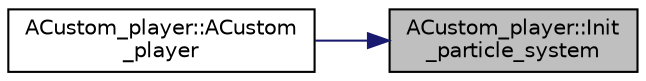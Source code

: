 digraph "ACustom_player::Init_particle_system"
{
 // LATEX_PDF_SIZE
  edge [fontname="Helvetica",fontsize="10",labelfontname="Helvetica",labelfontsize="10"];
  node [fontname="Helvetica",fontsize="10",shape=record];
  rankdir="RL";
  Node1 [label="ACustom_player::Init\l_particle_system",height=0.2,width=0.4,color="black", fillcolor="grey75", style="filled", fontcolor="black",tooltip="파티클 시스템 초기화"];
  Node1 -> Node2 [dir="back",color="midnightblue",fontsize="10",style="solid"];
  Node2 [label="ACustom_player::ACustom\l_player",height=0.2,width=0.4,color="black", fillcolor="white", style="filled",URL="$class_a_custom__player.html#a977768a663b2064fe83193e853ea5d36",tooltip=" "];
}

